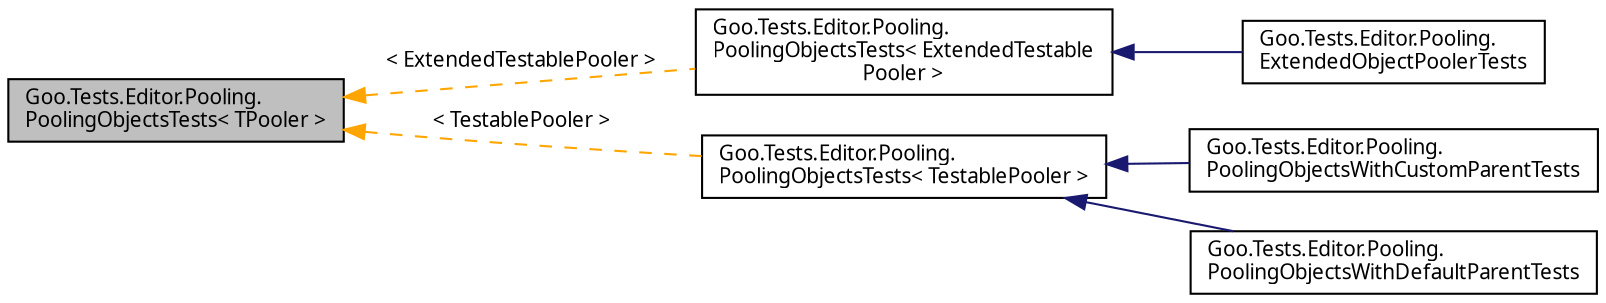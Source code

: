 digraph "Goo.Tests.Editor.Pooling.PoolingObjectsTests&lt; TPooler &gt;"
{
 // LATEX_PDF_SIZE
  edge [fontname="Calibrii",fontsize="10",labelfontname="Calibrii",labelfontsize="10"];
  node [fontname="Calibrii",fontsize="10",shape=record];
  rankdir="LR";
  Node1 [label="Goo.Tests.Editor.Pooling.\lPoolingObjectsTests\< TPooler \>",height=0.2,width=0.4,color="black", fillcolor="grey75", style="filled", fontcolor="black",tooltip=" "];
  Node1 -> Node2 [dir="back",color="orange",fontsize="10",style="dashed",label=" \< ExtendedTestablePooler \>" ,fontname="Calibrii"];
  Node2 [label="Goo.Tests.Editor.Pooling.\lPoolingObjectsTests\< ExtendedTestable\lPooler \>",height=0.2,width=0.4,color="black", fillcolor="white", style="filled",URL="$d5/d81/classGoo_1_1Tests_1_1Editor_1_1Pooling_1_1PoolingObjectsTests.html",tooltip=" "];
  Node2 -> Node3 [dir="back",color="midnightblue",fontsize="10",style="solid",fontname="Calibrii"];
  Node3 [label="Goo.Tests.Editor.Pooling.\lExtendedObjectPoolerTests",height=0.2,width=0.4,color="black", fillcolor="white", style="filled",URL="$d5/da0/classGoo_1_1Tests_1_1Editor_1_1Pooling_1_1ExtendedObjectPoolerTests.html",tooltip=" "];
  Node1 -> Node4 [dir="back",color="orange",fontsize="10",style="dashed",label=" \< TestablePooler \>" ,fontname="Calibrii"];
  Node4 [label="Goo.Tests.Editor.Pooling.\lPoolingObjectsTests\< TestablePooler \>",height=0.2,width=0.4,color="black", fillcolor="white", style="filled",URL="$d5/d81/classGoo_1_1Tests_1_1Editor_1_1Pooling_1_1PoolingObjectsTests.html",tooltip=" "];
  Node4 -> Node5 [dir="back",color="midnightblue",fontsize="10",style="solid",fontname="Calibrii"];
  Node5 [label="Goo.Tests.Editor.Pooling.\lPoolingObjectsWithCustomParentTests",height=0.2,width=0.4,color="black", fillcolor="white", style="filled",URL="$d1/da2/classGoo_1_1Tests_1_1Editor_1_1Pooling_1_1PoolingObjectsWithCustomParentTests.html",tooltip=" "];
  Node4 -> Node6 [dir="back",color="midnightblue",fontsize="10",style="solid",fontname="Calibrii"];
  Node6 [label="Goo.Tests.Editor.Pooling.\lPoolingObjectsWithDefaultParentTests",height=0.2,width=0.4,color="black", fillcolor="white", style="filled",URL="$d7/d4e/classGoo_1_1Tests_1_1Editor_1_1Pooling_1_1PoolingObjectsWithDefaultParentTests.html",tooltip=" "];
}
